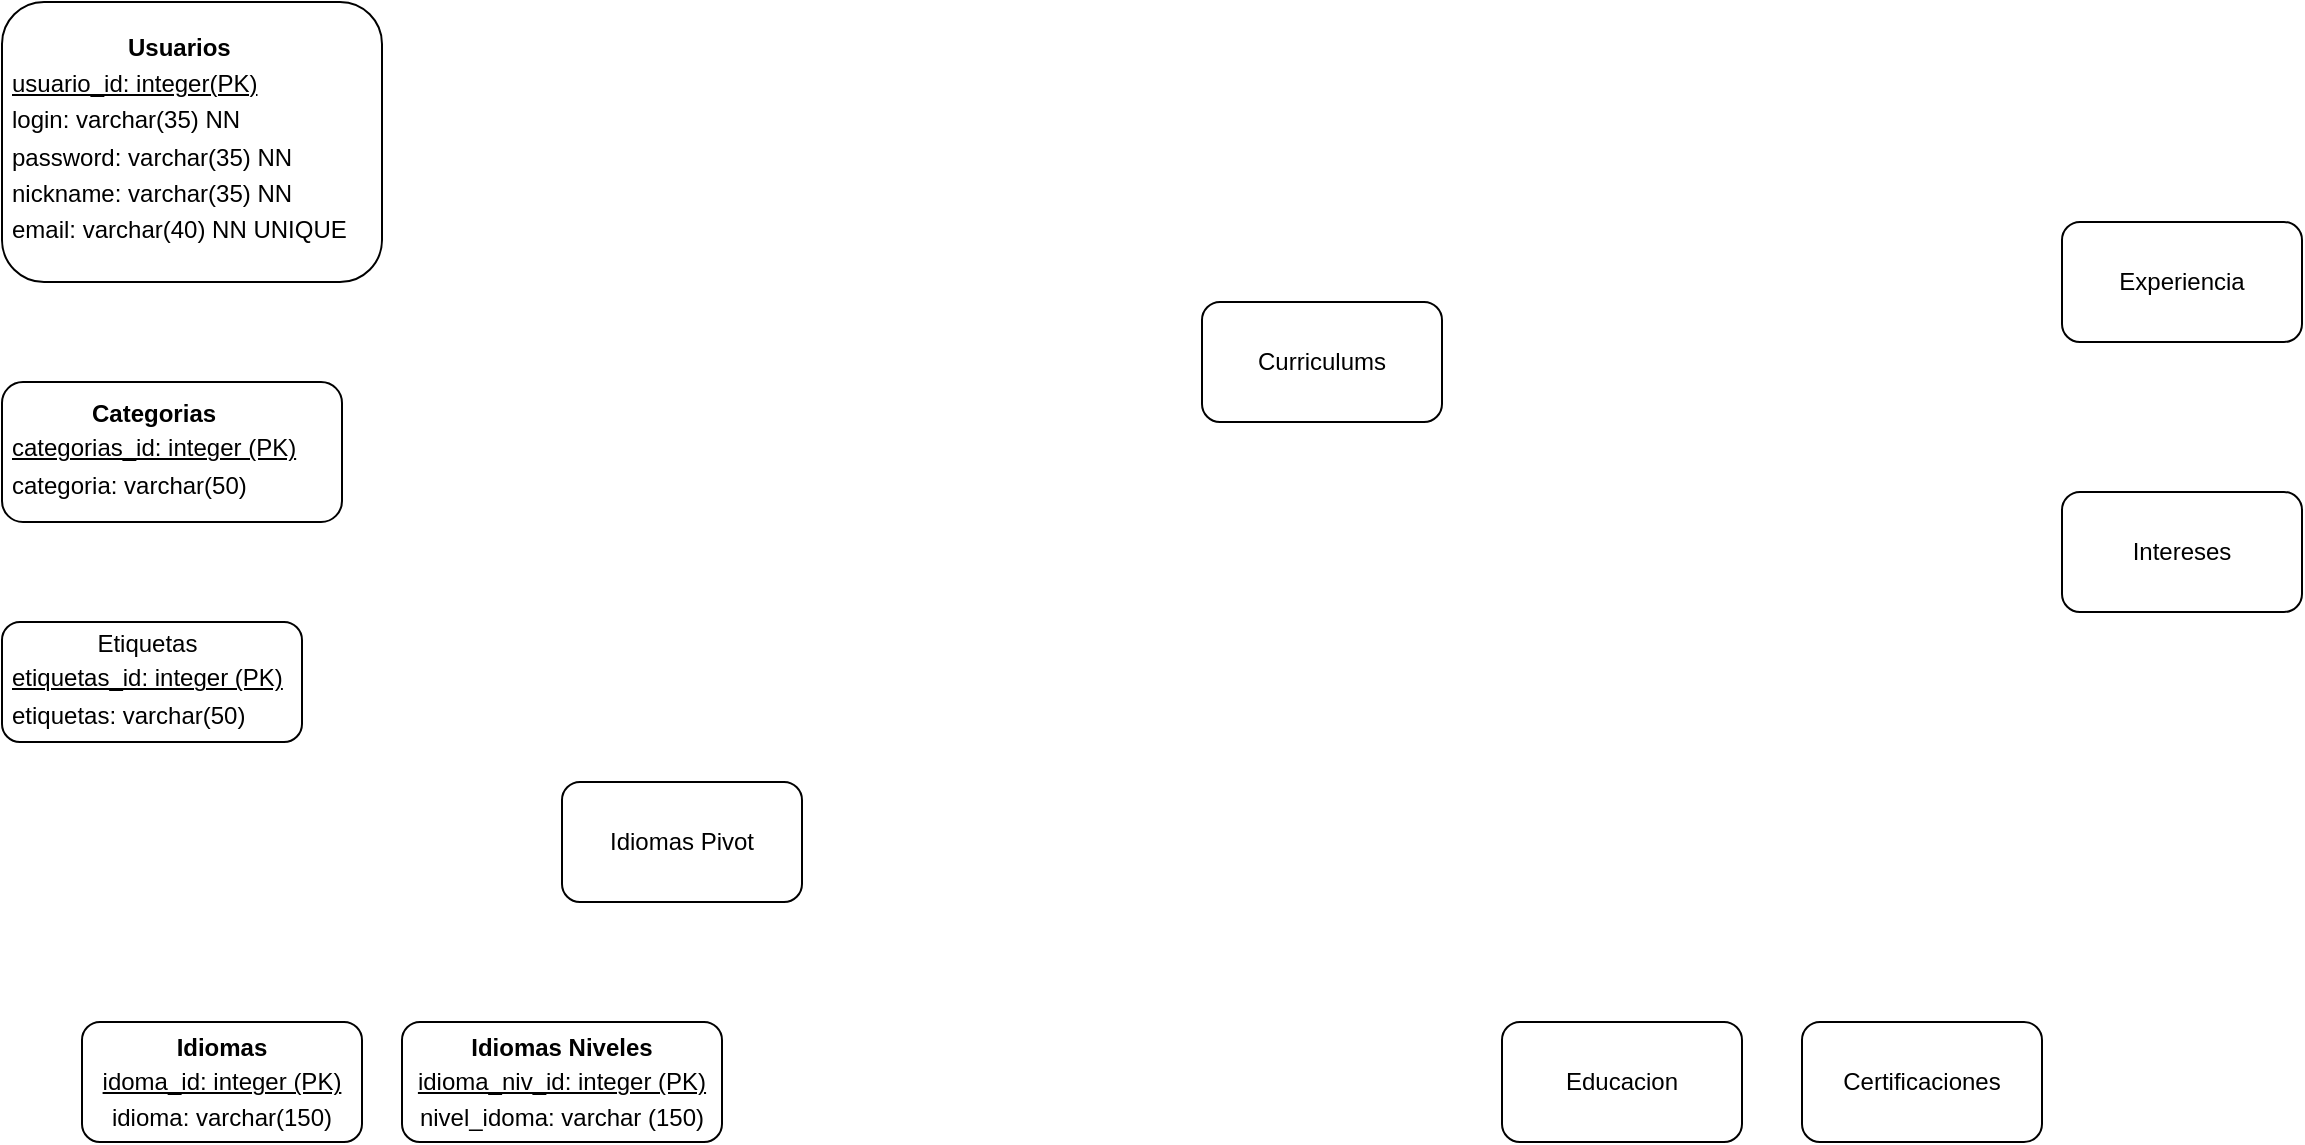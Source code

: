 <mxfile version="19.0.3" type="github">
  <diagram id="7cCDwksuUV1M2PXKsDtS" name="Page-1">
    <mxGraphModel dx="1422" dy="794" grid="1" gridSize="10" guides="1" tooltips="1" connect="1" arrows="1" fold="1" page="1" pageScale="1" pageWidth="827" pageHeight="1169" math="0" shadow="0">
      <root>
        <mxCell id="0" />
        <mxCell id="1" parent="0" />
        <mxCell id="clIJVs1NPhCd1CZDtegX-2" value="&lt;div style=&quot;text-align: center;&quot;&gt;&lt;b style=&quot;background-color: initial;&quot;&gt;Usuarios&lt;/b&gt;&lt;/div&gt;&lt;table&gt;&lt;tbody&gt;&lt;tr&gt;&lt;td&gt;&lt;u&gt;usuario_id: integer(PK)&lt;/u&gt;&lt;/td&gt;&lt;/tr&gt;&lt;tr&gt;&lt;td&gt;login: varchar(35) NN&lt;/td&gt;&lt;/tr&gt;&lt;tr&gt;&lt;td&gt;password: varchar(35) NN&lt;/td&gt;&lt;/tr&gt;&lt;tr&gt;&lt;td&gt;nickname: varchar(35) NN&lt;/td&gt;&lt;/tr&gt;&lt;tr&gt;&lt;td&gt;email: varchar(40) NN UNIQUE&lt;/td&gt;&lt;/tr&gt;&lt;/tbody&gt;&lt;/table&gt;" style="rounded=1;whiteSpace=wrap;html=1;align=left;" vertex="1" parent="1">
          <mxGeometry x="60" y="350" width="190" height="140" as="geometry" />
        </mxCell>
        <mxCell id="clIJVs1NPhCd1CZDtegX-3" value="&lt;div style=&quot;text-align: center;&quot;&gt;&lt;span style=&quot;background-color: initial;&quot;&gt;&lt;b&gt;Categorias&lt;/b&gt;&lt;/span&gt;&lt;/div&gt;&lt;table style=&quot;&quot;&gt;&lt;tbody&gt;&lt;tr&gt;&lt;td&gt;&lt;u&gt;categorias_id: integer (PK)&lt;/u&gt;&lt;/td&gt;&lt;/tr&gt;&lt;tr&gt;&lt;td&gt;categoria: varchar(50)&lt;/td&gt;&lt;/tr&gt;&lt;/tbody&gt;&lt;/table&gt;" style="rounded=1;whiteSpace=wrap;html=1;align=left;" vertex="1" parent="1">
          <mxGeometry x="60" y="540" width="170" height="70" as="geometry" />
        </mxCell>
        <mxCell id="clIJVs1NPhCd1CZDtegX-5" value="&lt;div style=&quot;text-align: center;&quot;&gt;&lt;span style=&quot;background-color: initial;&quot;&gt;Etiquetas&lt;/span&gt;&lt;/div&gt;&lt;table&gt;&lt;tbody&gt;&lt;tr&gt;&lt;td&gt;&lt;u&gt;etiquetas_id: integer (PK)&lt;/u&gt;&lt;/td&gt;&lt;/tr&gt;&lt;tr&gt;&lt;td&gt;etiquetas: varchar(50)&lt;/td&gt;&lt;/tr&gt;&lt;/tbody&gt;&lt;/table&gt;" style="rounded=1;whiteSpace=wrap;html=1;align=left;" vertex="1" parent="1">
          <mxGeometry x="60" y="660" width="150" height="60" as="geometry" />
        </mxCell>
        <mxCell id="clIJVs1NPhCd1CZDtegX-7" value="Curriculums&lt;br&gt;" style="rounded=1;whiteSpace=wrap;html=1;" vertex="1" parent="1">
          <mxGeometry x="660" y="500" width="120" height="60" as="geometry" />
        </mxCell>
        <mxCell id="clIJVs1NPhCd1CZDtegX-8" value="Educacion" style="rounded=1;whiteSpace=wrap;html=1;" vertex="1" parent="1">
          <mxGeometry x="810" y="860" width="120" height="60" as="geometry" />
        </mxCell>
        <mxCell id="clIJVs1NPhCd1CZDtegX-9" value="Experiencia" style="rounded=1;whiteSpace=wrap;html=1;" vertex="1" parent="1">
          <mxGeometry x="1090" y="460" width="120" height="60" as="geometry" />
        </mxCell>
        <mxCell id="clIJVs1NPhCd1CZDtegX-10" value="Certificaciones" style="rounded=1;whiteSpace=wrap;html=1;" vertex="1" parent="1">
          <mxGeometry x="960" y="860" width="120" height="60" as="geometry" />
        </mxCell>
        <mxCell id="clIJVs1NPhCd1CZDtegX-11" value="&lt;b&gt;Idiomas&lt;/b&gt;&lt;br&gt;&lt;table&gt;&lt;tbody&gt;&lt;tr&gt;&lt;td&gt;&lt;u&gt;idoma_id: integer (PK)&lt;/u&gt;&lt;/td&gt;&lt;/tr&gt;&lt;/tbody&gt;&lt;/table&gt;idioma: varchar(150)" style="rounded=1;whiteSpace=wrap;html=1;" vertex="1" parent="1">
          <mxGeometry x="100" y="860" width="140" height="60" as="geometry" />
        </mxCell>
        <mxCell id="clIJVs1NPhCd1CZDtegX-12" value="Intereses" style="rounded=1;whiteSpace=wrap;html=1;" vertex="1" parent="1">
          <mxGeometry x="1090" y="595" width="120" height="60" as="geometry" />
        </mxCell>
        <mxCell id="clIJVs1NPhCd1CZDtegX-13" value="&lt;b&gt;Idiomas Niveles&lt;br&gt;&lt;/b&gt;&lt;table&gt;&lt;tbody&gt;&lt;tr&gt;&lt;td&gt;&lt;u&gt;idioma_niv_id: integer (PK)&lt;/u&gt;&lt;/td&gt;&lt;/tr&gt;&lt;/tbody&gt;&lt;/table&gt;nivel_idoma: varchar (150)" style="rounded=1;whiteSpace=wrap;html=1;" vertex="1" parent="1">
          <mxGeometry x="260" y="860" width="160" height="60" as="geometry" />
        </mxCell>
        <mxCell id="clIJVs1NPhCd1CZDtegX-16" value="Idiomas Pivot&lt;br&gt;" style="rounded=1;whiteSpace=wrap;html=1;" vertex="1" parent="1">
          <mxGeometry x="340" y="740" width="120" height="60" as="geometry" />
        </mxCell>
      </root>
    </mxGraphModel>
  </diagram>
</mxfile>
